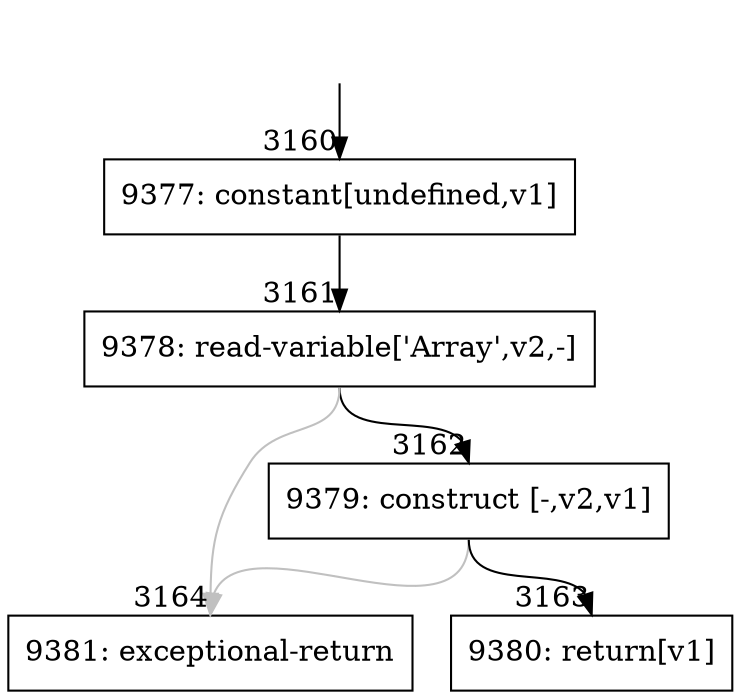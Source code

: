digraph {
rankdir="TD"
BB_entry342[shape=none,label=""];
BB_entry342 -> BB3160 [tailport=s, headport=n, headlabel="    3160"]
BB3160 [shape=record label="{9377: constant[undefined,v1]}" ] 
BB3160 -> BB3161 [tailport=s, headport=n, headlabel="      3161"]
BB3161 [shape=record label="{9378: read-variable['Array',v2,-]}" ] 
BB3161 -> BB3162 [tailport=s, headport=n, headlabel="      3162"]
BB3161 -> BB3164 [tailport=s, headport=n, color=gray, headlabel="      3164"]
BB3162 [shape=record label="{9379: construct [-,v2,v1]}" ] 
BB3162 -> BB3163 [tailport=s, headport=n, headlabel="      3163"]
BB3162 -> BB3164 [tailport=s, headport=n, color=gray]
BB3163 [shape=record label="{9380: return[v1]}" ] 
BB3164 [shape=record label="{9381: exceptional-return}" ] 
//#$~ 3623
}
